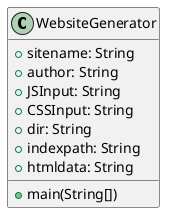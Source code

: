 @startuml
'

class WebsiteGenerator
{
+main(String[])
+sitename: String
+author: String
+JSInput: String
+CSSInput: String
+dir: String
+indexpath: String
+htmldata: String

}

@enduml